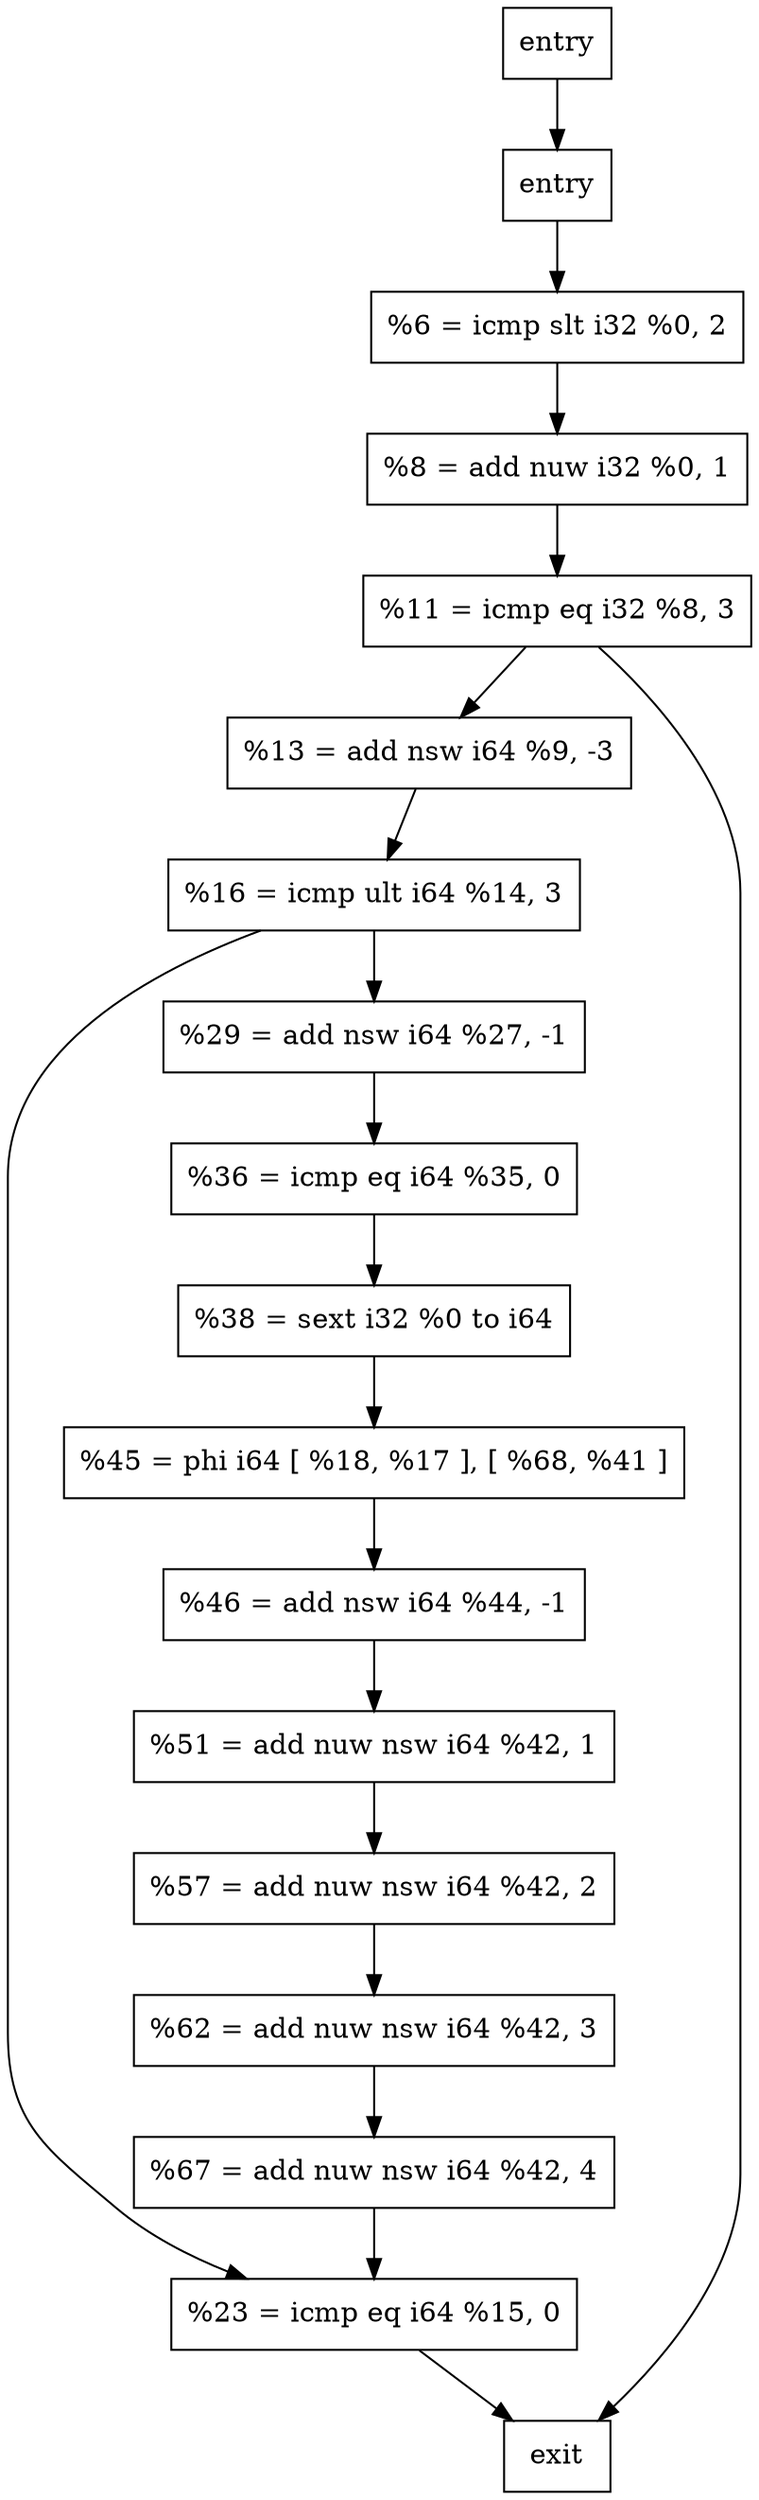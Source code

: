 digraph CFG {
    node [shape=rectangle]
    entry
    node0 [label="entry"]
    node1 [label="%6 = icmp slt i32 %0, 2"]
    node2 [label="%8 = add nuw i32 %0, 1"]
    node3 [label="%11 = icmp eq i32 %8, 3"]
    node4 [label="%13 = add nsw i64 %9, -3"]
    node5 [label="%16 = icmp ult i64 %14, 3"]
    node6 [label="%23 = icmp eq i64 %15, 0"]
    node7 [label="%29 = add nsw i64 %27, -1"]
    node8 [label="%36 = icmp eq i64 %35, 0"]
    node9 [label="%38 = sext i32 %0 to i64"]
    node10 [label="%45 = phi i64 [ %18, %17 ], [ %68, %41 ]"]
    node11 [label="%46 = add nsw i64 %44, -1"]
    node12 [label="%51 = add nuw nsw i64 %42, 1"]
    node13 [label="%57 = add nuw nsw i64 %42, 2"]
    node14 [label="%62 = add nuw nsw i64 %42, 3"]
    node15 [label="%67 = add nuw nsw i64 %42, 4"]
    exit

    entry -> node0
    node0 -> node1
    node1 -> node2
    node2 -> node3
    node3 -> node4
    node4 -> node5
    node5 -> node6
    node6 -> exit
    node3 -> exit
    node5 -> node7
    node7 -> node8
    node8 -> node9
    node9 -> node10
    node10 -> node11
    node11 -> node12
    node12 -> node13
    node13 -> node14
    node14 -> node15
    node15 -> node6
}